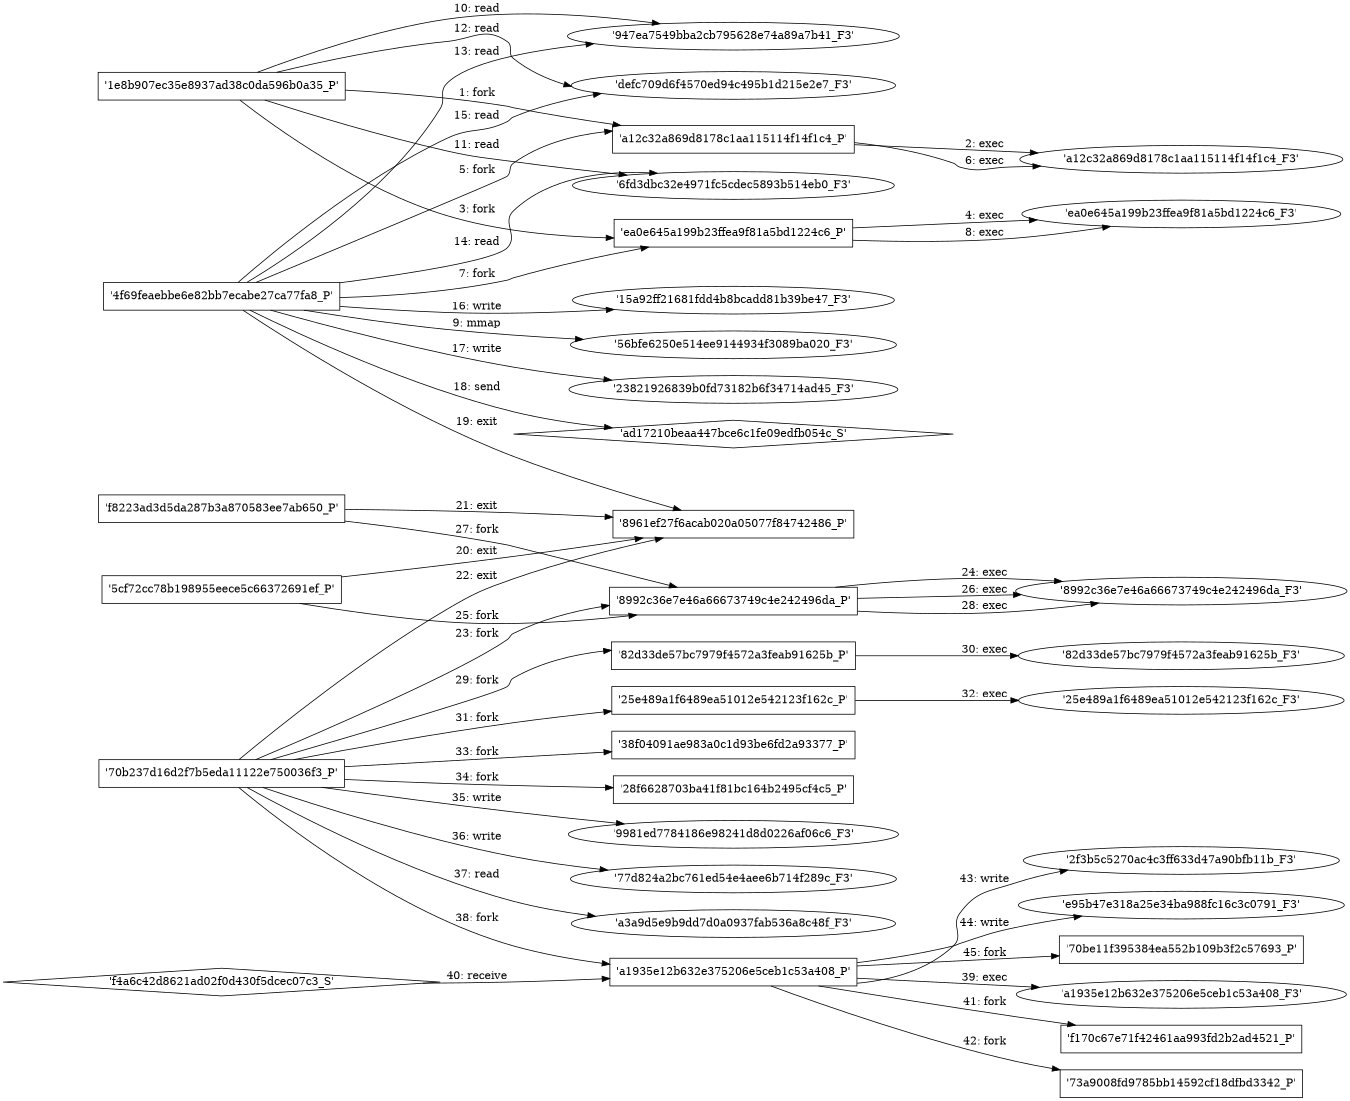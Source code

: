 digraph "D:\Learning\Paper\apt\基于CTI的攻击预警\Dataset\攻击图\ASGfromALLCTI\Vulnerability Deep Dive TP-Link TL-R600VPN remote code execution vulnerabilities.dot" {
rankdir="LR"
size="9"
fixedsize="false"
splines="true"
nodesep=0.3
ranksep=0
fontsize=10
overlap="scalexy"
engine= "neato"
	"'1e8b907ec35e8937ad38c0da596b0a35_P'" [node_type=Process shape=box]
	"'a12c32a869d8178c1aa115114f14f1c4_P'" [node_type=Process shape=box]
	"'1e8b907ec35e8937ad38c0da596b0a35_P'" -> "'a12c32a869d8178c1aa115114f14f1c4_P'" [label="1: fork"]
	"'a12c32a869d8178c1aa115114f14f1c4_P'" [node_type=Process shape=box]
	"'a12c32a869d8178c1aa115114f14f1c4_F3'" [node_type=File shape=ellipse]
	"'a12c32a869d8178c1aa115114f14f1c4_P'" -> "'a12c32a869d8178c1aa115114f14f1c4_F3'" [label="2: exec"]
	"'1e8b907ec35e8937ad38c0da596b0a35_P'" [node_type=Process shape=box]
	"'ea0e645a199b23ffea9f81a5bd1224c6_P'" [node_type=Process shape=box]
	"'1e8b907ec35e8937ad38c0da596b0a35_P'" -> "'ea0e645a199b23ffea9f81a5bd1224c6_P'" [label="3: fork"]
	"'ea0e645a199b23ffea9f81a5bd1224c6_P'" [node_type=Process shape=box]
	"'ea0e645a199b23ffea9f81a5bd1224c6_F3'" [node_type=File shape=ellipse]
	"'ea0e645a199b23ffea9f81a5bd1224c6_P'" -> "'ea0e645a199b23ffea9f81a5bd1224c6_F3'" [label="4: exec"]
	"'4f69feaebbe6e82bb7ecabe27ca77fa8_P'" [node_type=Process shape=box]
	"'a12c32a869d8178c1aa115114f14f1c4_P'" [node_type=Process shape=box]
	"'4f69feaebbe6e82bb7ecabe27ca77fa8_P'" -> "'a12c32a869d8178c1aa115114f14f1c4_P'" [label="5: fork"]
	"'a12c32a869d8178c1aa115114f14f1c4_P'" [node_type=Process shape=box]
	"'a12c32a869d8178c1aa115114f14f1c4_F3'" [node_type=File shape=ellipse]
	"'a12c32a869d8178c1aa115114f14f1c4_P'" -> "'a12c32a869d8178c1aa115114f14f1c4_F3'" [label="6: exec"]
	"'4f69feaebbe6e82bb7ecabe27ca77fa8_P'" [node_type=Process shape=box]
	"'ea0e645a199b23ffea9f81a5bd1224c6_P'" [node_type=Process shape=box]
	"'4f69feaebbe6e82bb7ecabe27ca77fa8_P'" -> "'ea0e645a199b23ffea9f81a5bd1224c6_P'" [label="7: fork"]
	"'ea0e645a199b23ffea9f81a5bd1224c6_P'" [node_type=Process shape=box]
	"'ea0e645a199b23ffea9f81a5bd1224c6_F3'" [node_type=File shape=ellipse]
	"'ea0e645a199b23ffea9f81a5bd1224c6_P'" -> "'ea0e645a199b23ffea9f81a5bd1224c6_F3'" [label="8: exec"]
	"'56bfe6250e514ee9144934f3089ba020_F3'" [node_type=file shape=ellipse]
	"'4f69feaebbe6e82bb7ecabe27ca77fa8_P'" [node_type=Process shape=box]
	"'4f69feaebbe6e82bb7ecabe27ca77fa8_P'" -> "'56bfe6250e514ee9144934f3089ba020_F3'" [label="9: mmap"]
	"'947ea7549bba2cb795628e74a89a7b41_F3'" [node_type=file shape=ellipse]
	"'1e8b907ec35e8937ad38c0da596b0a35_P'" [node_type=Process shape=box]
	"'1e8b907ec35e8937ad38c0da596b0a35_P'" -> "'947ea7549bba2cb795628e74a89a7b41_F3'" [label="10: read"]
	"'6fd3dbc32e4971fc5cdec5893b514eb0_F3'" [node_type=file shape=ellipse]
	"'1e8b907ec35e8937ad38c0da596b0a35_P'" [node_type=Process shape=box]
	"'1e8b907ec35e8937ad38c0da596b0a35_P'" -> "'6fd3dbc32e4971fc5cdec5893b514eb0_F3'" [label="11: read"]
	"'defc709d6f4570ed94c495b1d215e2e7_F3'" [node_type=file shape=ellipse]
	"'1e8b907ec35e8937ad38c0da596b0a35_P'" [node_type=Process shape=box]
	"'1e8b907ec35e8937ad38c0da596b0a35_P'" -> "'defc709d6f4570ed94c495b1d215e2e7_F3'" [label="12: read"]
	"'947ea7549bba2cb795628e74a89a7b41_F3'" [node_type=file shape=ellipse]
	"'4f69feaebbe6e82bb7ecabe27ca77fa8_P'" [node_type=Process shape=box]
	"'4f69feaebbe6e82bb7ecabe27ca77fa8_P'" -> "'947ea7549bba2cb795628e74a89a7b41_F3'" [label="13: read"]
	"'6fd3dbc32e4971fc5cdec5893b514eb0_F3'" [node_type=file shape=ellipse]
	"'4f69feaebbe6e82bb7ecabe27ca77fa8_P'" [node_type=Process shape=box]
	"'4f69feaebbe6e82bb7ecabe27ca77fa8_P'" -> "'6fd3dbc32e4971fc5cdec5893b514eb0_F3'" [label="14: read"]
	"'defc709d6f4570ed94c495b1d215e2e7_F3'" [node_type=file shape=ellipse]
	"'4f69feaebbe6e82bb7ecabe27ca77fa8_P'" [node_type=Process shape=box]
	"'4f69feaebbe6e82bb7ecabe27ca77fa8_P'" -> "'defc709d6f4570ed94c495b1d215e2e7_F3'" [label="15: read"]
	"'15a92ff21681fdd4b8bcadd81b39be47_F3'" [node_type=file shape=ellipse]
	"'4f69feaebbe6e82bb7ecabe27ca77fa8_P'" [node_type=Process shape=box]
	"'4f69feaebbe6e82bb7ecabe27ca77fa8_P'" -> "'15a92ff21681fdd4b8bcadd81b39be47_F3'" [label="16: write"]
	"'23821926839b0fd73182b6f34714ad45_F3'" [node_type=file shape=ellipse]
	"'4f69feaebbe6e82bb7ecabe27ca77fa8_P'" [node_type=Process shape=box]
	"'4f69feaebbe6e82bb7ecabe27ca77fa8_P'" -> "'23821926839b0fd73182b6f34714ad45_F3'" [label="17: write"]
	"'ad17210beaa447bce6c1fe09edfb054c_S'" [node_type=Socket shape=diamond]
	"'4f69feaebbe6e82bb7ecabe27ca77fa8_P'" [node_type=Process shape=box]
	"'4f69feaebbe6e82bb7ecabe27ca77fa8_P'" -> "'ad17210beaa447bce6c1fe09edfb054c_S'" [label="18: send"]
	"'4f69feaebbe6e82bb7ecabe27ca77fa8_P'" [node_type=Process shape=box]
	"'8961ef27f6acab020a05077f84742486_P'" [node_type=Process shape=box]
	"'4f69feaebbe6e82bb7ecabe27ca77fa8_P'" -> "'8961ef27f6acab020a05077f84742486_P'" [label="19: exit"]
	"'5cf72cc78b198955eece5c66372691ef_P'" [node_type=Process shape=box]
	"'8961ef27f6acab020a05077f84742486_P'" [node_type=Process shape=box]
	"'5cf72cc78b198955eece5c66372691ef_P'" -> "'8961ef27f6acab020a05077f84742486_P'" [label="20: exit"]
	"'f8223ad3d5da287b3a870583ee7ab650_P'" [node_type=Process shape=box]
	"'8961ef27f6acab020a05077f84742486_P'" [node_type=Process shape=box]
	"'f8223ad3d5da287b3a870583ee7ab650_P'" -> "'8961ef27f6acab020a05077f84742486_P'" [label="21: exit"]
	"'70b237d16d2f7b5eda11122e750036f3_P'" [node_type=Process shape=box]
	"'8961ef27f6acab020a05077f84742486_P'" [node_type=Process shape=box]
	"'70b237d16d2f7b5eda11122e750036f3_P'" -> "'8961ef27f6acab020a05077f84742486_P'" [label="22: exit"]
	"'70b237d16d2f7b5eda11122e750036f3_P'" [node_type=Process shape=box]
	"'8992c36e7e46a66673749c4e242496da_P'" [node_type=Process shape=box]
	"'70b237d16d2f7b5eda11122e750036f3_P'" -> "'8992c36e7e46a66673749c4e242496da_P'" [label="23: fork"]
	"'8992c36e7e46a66673749c4e242496da_P'" [node_type=Process shape=box]
	"'8992c36e7e46a66673749c4e242496da_F3'" [node_type=File shape=ellipse]
	"'8992c36e7e46a66673749c4e242496da_P'" -> "'8992c36e7e46a66673749c4e242496da_F3'" [label="24: exec"]
	"'5cf72cc78b198955eece5c66372691ef_P'" [node_type=Process shape=box]
	"'8992c36e7e46a66673749c4e242496da_P'" [node_type=Process shape=box]
	"'5cf72cc78b198955eece5c66372691ef_P'" -> "'8992c36e7e46a66673749c4e242496da_P'" [label="25: fork"]
	"'8992c36e7e46a66673749c4e242496da_P'" [node_type=Process shape=box]
	"'8992c36e7e46a66673749c4e242496da_F3'" [node_type=File shape=ellipse]
	"'8992c36e7e46a66673749c4e242496da_P'" -> "'8992c36e7e46a66673749c4e242496da_F3'" [label="26: exec"]
	"'f8223ad3d5da287b3a870583ee7ab650_P'" [node_type=Process shape=box]
	"'8992c36e7e46a66673749c4e242496da_P'" [node_type=Process shape=box]
	"'f8223ad3d5da287b3a870583ee7ab650_P'" -> "'8992c36e7e46a66673749c4e242496da_P'" [label="27: fork"]
	"'8992c36e7e46a66673749c4e242496da_P'" [node_type=Process shape=box]
	"'8992c36e7e46a66673749c4e242496da_F3'" [node_type=File shape=ellipse]
	"'8992c36e7e46a66673749c4e242496da_P'" -> "'8992c36e7e46a66673749c4e242496da_F3'" [label="28: exec"]
	"'70b237d16d2f7b5eda11122e750036f3_P'" [node_type=Process shape=box]
	"'82d33de57bc7979f4572a3feab91625b_P'" [node_type=Process shape=box]
	"'70b237d16d2f7b5eda11122e750036f3_P'" -> "'82d33de57bc7979f4572a3feab91625b_P'" [label="29: fork"]
	"'82d33de57bc7979f4572a3feab91625b_P'" [node_type=Process shape=box]
	"'82d33de57bc7979f4572a3feab91625b_F3'" [node_type=File shape=ellipse]
	"'82d33de57bc7979f4572a3feab91625b_P'" -> "'82d33de57bc7979f4572a3feab91625b_F3'" [label="30: exec"]
	"'70b237d16d2f7b5eda11122e750036f3_P'" [node_type=Process shape=box]
	"'25e489a1f6489ea51012e542123f162c_P'" [node_type=Process shape=box]
	"'70b237d16d2f7b5eda11122e750036f3_P'" -> "'25e489a1f6489ea51012e542123f162c_P'" [label="31: fork"]
	"'25e489a1f6489ea51012e542123f162c_P'" [node_type=Process shape=box]
	"'25e489a1f6489ea51012e542123f162c_F3'" [node_type=File shape=ellipse]
	"'25e489a1f6489ea51012e542123f162c_P'" -> "'25e489a1f6489ea51012e542123f162c_F3'" [label="32: exec"]
	"'70b237d16d2f7b5eda11122e750036f3_P'" [node_type=Process shape=box]
	"'38f04091ae983a0c1d93be6fd2a93377_P'" [node_type=Process shape=box]
	"'70b237d16d2f7b5eda11122e750036f3_P'" -> "'38f04091ae983a0c1d93be6fd2a93377_P'" [label="33: fork"]
	"'70b237d16d2f7b5eda11122e750036f3_P'" [node_type=Process shape=box]
	"'28f6628703ba41f81bc164b2495cf4c5_P'" [node_type=Process shape=box]
	"'70b237d16d2f7b5eda11122e750036f3_P'" -> "'28f6628703ba41f81bc164b2495cf4c5_P'" [label="34: fork"]
	"'9981ed7784186e98241d8d0226af06c6_F3'" [node_type=file shape=ellipse]
	"'70b237d16d2f7b5eda11122e750036f3_P'" [node_type=Process shape=box]
	"'70b237d16d2f7b5eda11122e750036f3_P'" -> "'9981ed7784186e98241d8d0226af06c6_F3'" [label="35: write"]
	"'77d824a2bc761ed54e4aee6b714f289c_F3'" [node_type=file shape=ellipse]
	"'70b237d16d2f7b5eda11122e750036f3_P'" [node_type=Process shape=box]
	"'70b237d16d2f7b5eda11122e750036f3_P'" -> "'77d824a2bc761ed54e4aee6b714f289c_F3'" [label="36: write"]
	"'a3a9d5e9b9dd7d0a0937fab536a8c48f_F3'" [node_type=file shape=ellipse]
	"'70b237d16d2f7b5eda11122e750036f3_P'" [node_type=Process shape=box]
	"'70b237d16d2f7b5eda11122e750036f3_P'" -> "'a3a9d5e9b9dd7d0a0937fab536a8c48f_F3'" [label="37: read"]
	"'70b237d16d2f7b5eda11122e750036f3_P'" [node_type=Process shape=box]
	"'a1935e12b632e375206e5ceb1c53a408_P'" [node_type=Process shape=box]
	"'70b237d16d2f7b5eda11122e750036f3_P'" -> "'a1935e12b632e375206e5ceb1c53a408_P'" [label="38: fork"]
	"'a1935e12b632e375206e5ceb1c53a408_P'" [node_type=Process shape=box]
	"'a1935e12b632e375206e5ceb1c53a408_F3'" [node_type=File shape=ellipse]
	"'a1935e12b632e375206e5ceb1c53a408_P'" -> "'a1935e12b632e375206e5ceb1c53a408_F3'" [label="39: exec"]
	"'a1935e12b632e375206e5ceb1c53a408_P'" [node_type=Process shape=box]
	"'f4a6c42d8621ad02f0d430f5dcec07c3_S'" [node_type=Socket shape=diamond]
	"'f4a6c42d8621ad02f0d430f5dcec07c3_S'" -> "'a1935e12b632e375206e5ceb1c53a408_P'" [label="40: receive"]
	"'a1935e12b632e375206e5ceb1c53a408_P'" [node_type=Process shape=box]
	"'f170c67e71f42461aa993fd2b2ad4521_P'" [node_type=Process shape=box]
	"'a1935e12b632e375206e5ceb1c53a408_P'" -> "'f170c67e71f42461aa993fd2b2ad4521_P'" [label="41: fork"]
	"'a1935e12b632e375206e5ceb1c53a408_P'" [node_type=Process shape=box]
	"'73a9008fd9785bb14592cf18dfbd3342_P'" [node_type=Process shape=box]
	"'a1935e12b632e375206e5ceb1c53a408_P'" -> "'73a9008fd9785bb14592cf18dfbd3342_P'" [label="42: fork"]
	"'2f3b5c5270ac4c3ff633d47a90bfb11b_F3'" [node_type=file shape=ellipse]
	"'a1935e12b632e375206e5ceb1c53a408_P'" [node_type=Process shape=box]
	"'a1935e12b632e375206e5ceb1c53a408_P'" -> "'2f3b5c5270ac4c3ff633d47a90bfb11b_F3'" [label="43: write"]
	"'e95b47e318a25e34ba988fc16c3c0791_F3'" [node_type=file shape=ellipse]
	"'a1935e12b632e375206e5ceb1c53a408_P'" [node_type=Process shape=box]
	"'a1935e12b632e375206e5ceb1c53a408_P'" -> "'e95b47e318a25e34ba988fc16c3c0791_F3'" [label="44: write"]
	"'a1935e12b632e375206e5ceb1c53a408_P'" [node_type=Process shape=box]
	"'70be11f395384ea552b109b3f2c57693_P'" [node_type=Process shape=box]
	"'a1935e12b632e375206e5ceb1c53a408_P'" -> "'70be11f395384ea552b109b3f2c57693_P'" [label="45: fork"]
}
